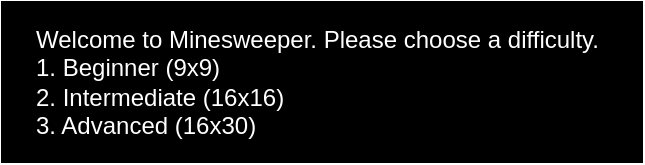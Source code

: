 <mxfile version="17.2.1" type="github">
  <diagram id="QrLeMXQSBhMdfv1guapv" name="Page-1">
    <mxGraphModel dx="706" dy="1000" grid="1" gridSize="10" guides="1" tooltips="1" connect="1" arrows="1" fold="1" page="1" pageScale="1" pageWidth="850" pageHeight="1100" math="0" shadow="0">
      <root>
        <mxCell id="0" />
        <mxCell id="1" parent="0" />
        <mxCell id="n_1yOJr4W8pDzG1s_pf7-6" value="" style="rounded=0;whiteSpace=wrap;html=1;fillColor=#000000;" vertex="1" parent="1">
          <mxGeometry x="200" y="320" width="320" height="80" as="geometry" />
        </mxCell>
        <mxCell id="n_1yOJr4W8pDzG1s_pf7-1" value="Welcome to Minesweeper. Please choose a difficulty.&lt;br&gt;1. Beginner (9x9)&lt;br&gt;2. Intermediate (16x16)&lt;br&gt;3. Advanced (16x30)" style="text;html=1;strokeColor=none;fillColor=none;align=left;verticalAlign=middle;whiteSpace=wrap;rounded=0;fontColor=#FFFFFF;" vertex="1" parent="1">
          <mxGeometry x="215" y="330" width="305" height="60" as="geometry" />
        </mxCell>
      </root>
    </mxGraphModel>
  </diagram>
</mxfile>
